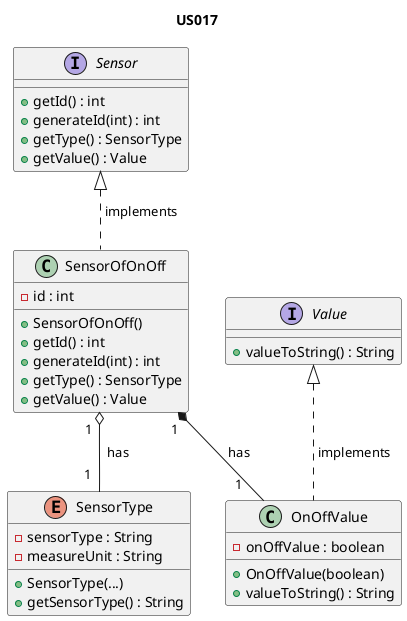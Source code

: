 @startuml

title US017

/'
As Product Owner, I want the system to have a type of sensor that gives the
status of a binary switch (ON/OFF).
'/

interface Sensor {
    + getId() : int
    + generateId(int) : int
    + getType() : SensorType
    + getValue() : Value
}

class SensorOfOnOff {
    - id : int
    + SensorOfOnOff()
    + getId() : int
    + generateId(int) : int
    + getType() : SensorType
    + getValue() : Value
}

interface Value {
    + valueToString() : String
}

class OnOffValue {
    - onOffValue : boolean
    + OnOffValue(boolean)
    + valueToString() : String
}

enum SensorType {
    - sensorType : String
    - measureUnit : String
    + SensorType(...)
    + getSensorType() : String
}

Sensor <|.. SensorOfOnOff : " implements       "
Value <|.. OnOffValue : " implements"
SensorOfOnOff "1  " *-- "1    " OnOffValue :  "  has"
SensorOfOnOff "1  " o-- "1  " SensorType :  "  has"

@enduml